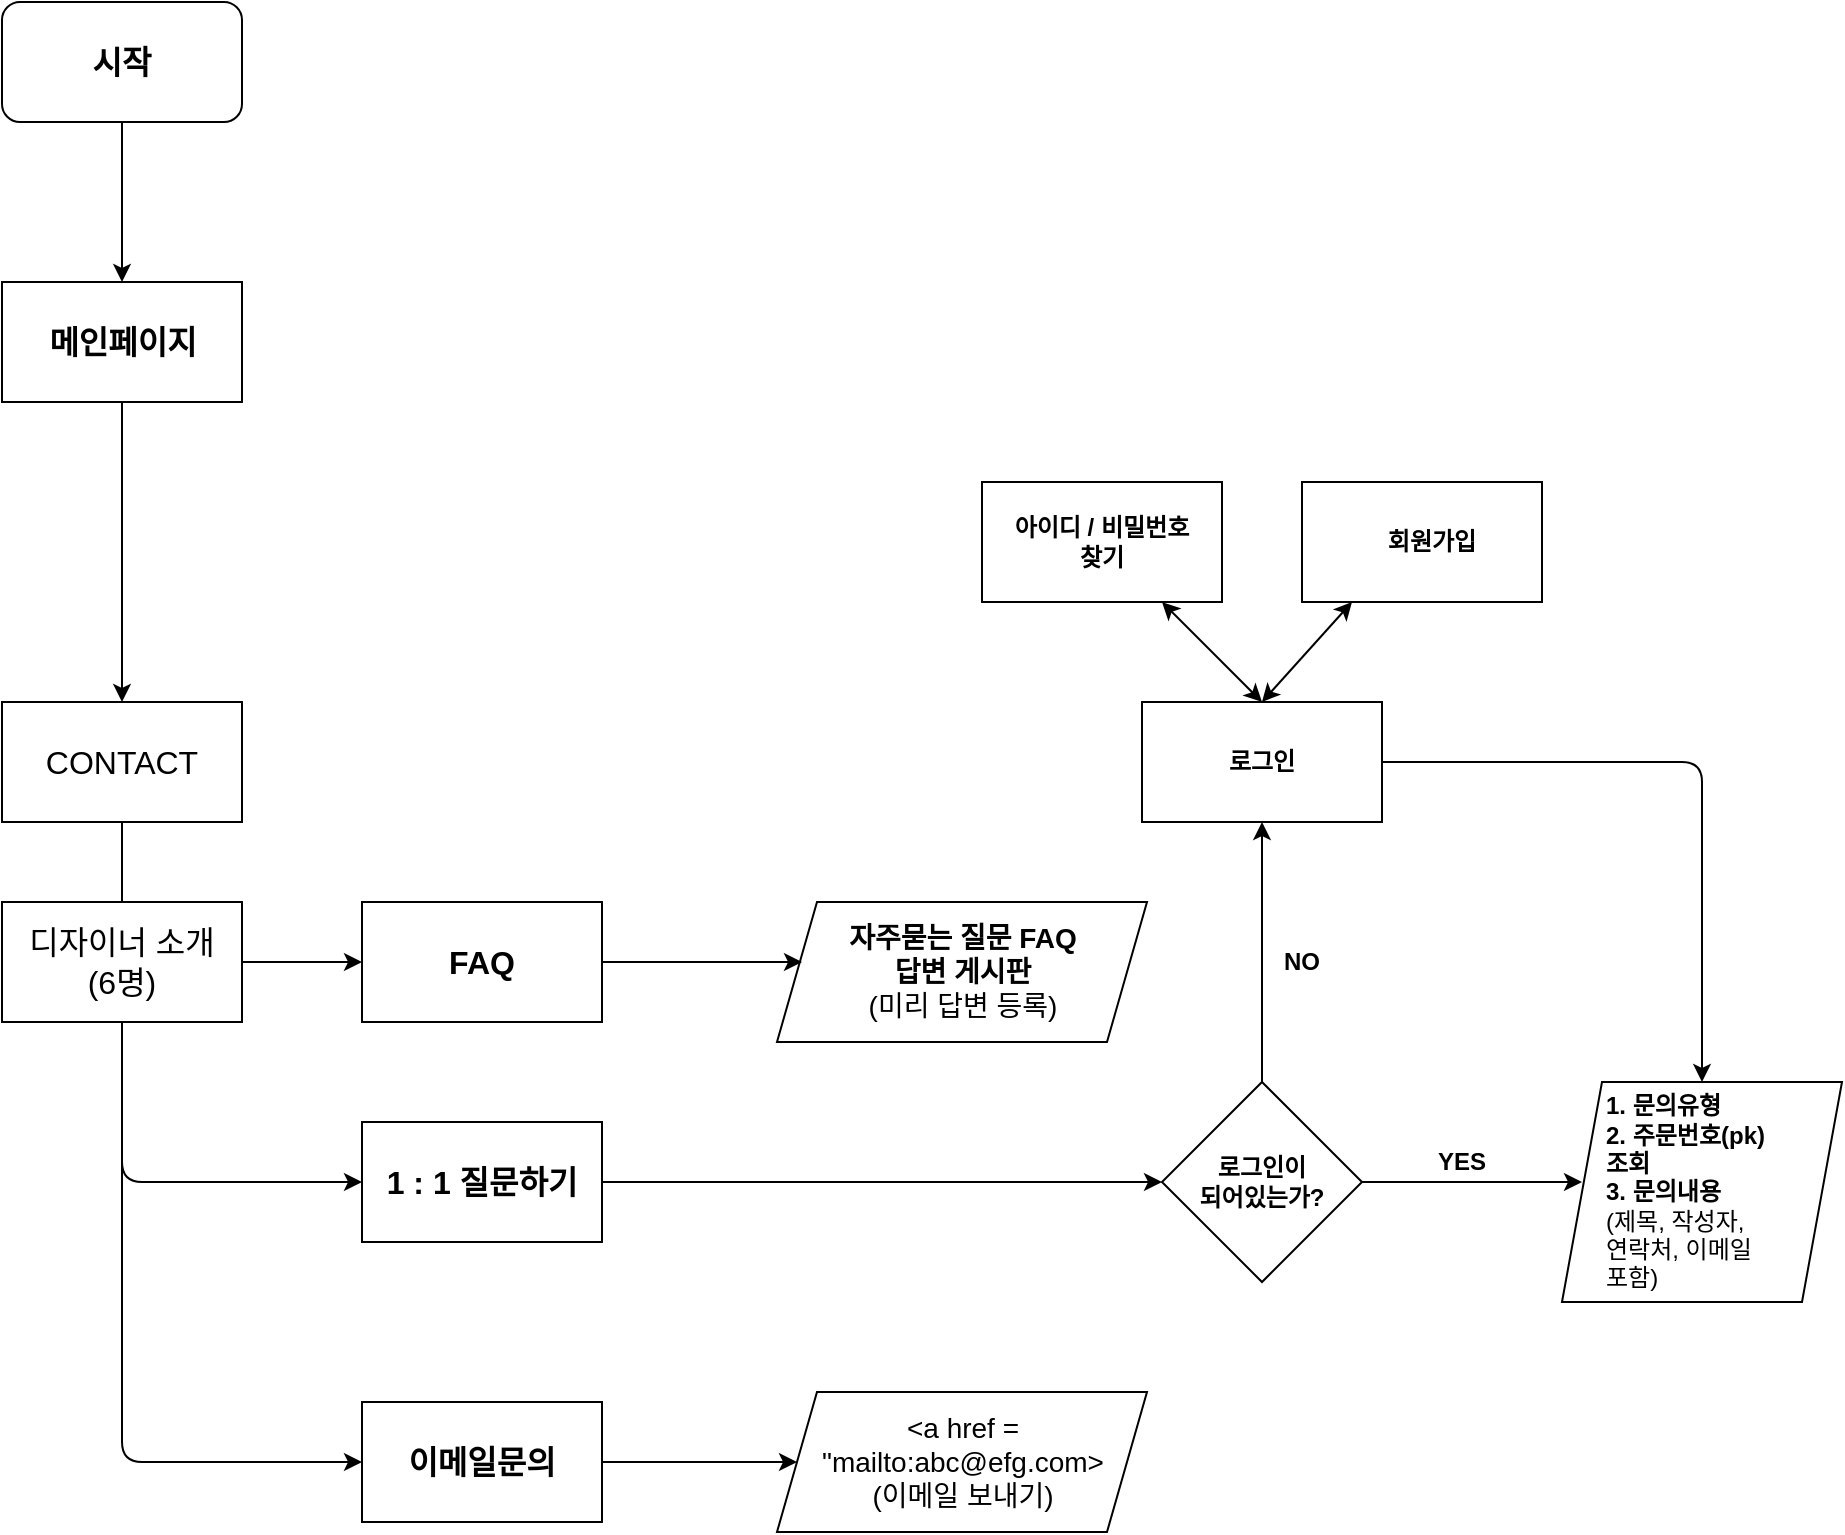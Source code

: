<mxfile version="14.5.3" type="github">
  <diagram id="hSOtluyLAWn6QM2hwQ1F" name="Page-1">
    <mxGraphModel dx="1303" dy="728" grid="1" gridSize="10" guides="1" tooltips="1" connect="1" arrows="1" fold="1" page="1" pageScale="1" pageWidth="827" pageHeight="1169" math="0" shadow="0">
      <root>
        <mxCell id="0" />
        <mxCell id="1" parent="0" />
        <mxCell id="pTDTpwlsSm2heNuWgYeD-30" value="" style="rounded=0;whiteSpace=wrap;html=1;" parent="1" vertex="1">
          <mxGeometry x="210" y="740" width="120" height="60" as="geometry" />
        </mxCell>
        <mxCell id="pTDTpwlsSm2heNuWgYeD-26" value="" style="rounded=0;whiteSpace=wrap;html=1;" parent="1" vertex="1">
          <mxGeometry x="210" y="490" width="120" height="60" as="geometry" />
        </mxCell>
        <mxCell id="pTDTpwlsSm2heNuWgYeD-1" value="" style="rounded=1;whiteSpace=wrap;html=1;" parent="1" vertex="1">
          <mxGeometry x="30" y="40" width="120" height="60" as="geometry" />
        </mxCell>
        <mxCell id="pTDTpwlsSm2heNuWgYeD-2" value="&lt;font style=&quot;font-size: 16px&quot;&gt;&lt;b&gt;시작&lt;/b&gt;&lt;/font&gt;" style="text;html=1;strokeColor=none;fillColor=none;align=center;verticalAlign=middle;whiteSpace=wrap;rounded=0;" parent="1" vertex="1">
          <mxGeometry x="70" y="60" width="40" height="20" as="geometry" />
        </mxCell>
        <mxCell id="pTDTpwlsSm2heNuWgYeD-3" value="" style="rounded=0;whiteSpace=wrap;html=1;" parent="1" vertex="1">
          <mxGeometry x="30" y="180" width="120" height="60" as="geometry" />
        </mxCell>
        <mxCell id="pTDTpwlsSm2heNuWgYeD-4" value="&lt;font style=&quot;font-size: 16px&quot;&gt;&lt;b&gt;메인페이지&lt;/b&gt;&lt;/font&gt;" style="text;html=1;strokeColor=none;fillColor=none;align=center;verticalAlign=middle;whiteSpace=wrap;rounded=0;" parent="1" vertex="1">
          <mxGeometry x="47.5" y="200" width="85" height="20" as="geometry" />
        </mxCell>
        <mxCell id="pTDTpwlsSm2heNuWgYeD-5" value="" style="endArrow=classic;html=1;exitX=0.5;exitY=1;exitDx=0;exitDy=0;entryX=0.5;entryY=0;entryDx=0;entryDy=0;" parent="1" source="pTDTpwlsSm2heNuWgYeD-1" target="pTDTpwlsSm2heNuWgYeD-3" edge="1">
          <mxGeometry width="50" height="50" relative="1" as="geometry">
            <mxPoint x="380" y="220" as="sourcePoint" />
            <mxPoint x="430" y="170" as="targetPoint" />
            <Array as="points">
              <mxPoint x="90" y="130" />
            </Array>
          </mxGeometry>
        </mxCell>
        <mxCell id="pTDTpwlsSm2heNuWgYeD-6" value="" style="rounded=0;whiteSpace=wrap;html=1;" parent="1" vertex="1">
          <mxGeometry x="30" y="390" width="120" height="60" as="geometry" />
        </mxCell>
        <mxCell id="pTDTpwlsSm2heNuWgYeD-7" value="" style="endArrow=classic;html=1;exitX=0.5;exitY=1;exitDx=0;exitDy=0;entryX=0.5;entryY=0;entryDx=0;entryDy=0;" parent="1" source="pTDTpwlsSm2heNuWgYeD-3" target="pTDTpwlsSm2heNuWgYeD-6" edge="1">
          <mxGeometry width="50" height="50" relative="1" as="geometry">
            <mxPoint x="270" y="380" as="sourcePoint" />
            <mxPoint x="320" y="330" as="targetPoint" />
          </mxGeometry>
        </mxCell>
        <mxCell id="pTDTpwlsSm2heNuWgYeD-8" value="&lt;font style=&quot;font-size: 16px&quot;&gt;CONTACT&lt;/font&gt;" style="text;html=1;strokeColor=none;fillColor=none;align=center;verticalAlign=middle;whiteSpace=wrap;rounded=0;" parent="1" vertex="1">
          <mxGeometry x="30" y="410" width="120" height="20" as="geometry" />
        </mxCell>
        <mxCell id="pTDTpwlsSm2heNuWgYeD-9" value="&lt;b&gt;&lt;font style=&quot;font-size: 16px&quot;&gt;FAQ&lt;/font&gt;&lt;br&gt;&lt;/b&gt;" style="text;html=1;strokeColor=none;fillColor=none;align=center;verticalAlign=middle;whiteSpace=wrap;rounded=0;" parent="1" vertex="1">
          <mxGeometry x="210" y="490" width="120" height="60" as="geometry" />
        </mxCell>
        <mxCell id="pTDTpwlsSm2heNuWgYeD-11" value="" style="rounded=0;whiteSpace=wrap;html=1;" parent="1" vertex="1">
          <mxGeometry x="600" y="390" width="120" height="60" as="geometry" />
        </mxCell>
        <mxCell id="pTDTpwlsSm2heNuWgYeD-12" value="&lt;b&gt;로그인&lt;/b&gt;" style="text;html=1;strokeColor=none;fillColor=none;align=center;verticalAlign=middle;whiteSpace=wrap;rounded=0;" parent="1" vertex="1">
          <mxGeometry x="640" y="410" width="40" height="20" as="geometry" />
        </mxCell>
        <mxCell id="pTDTpwlsSm2heNuWgYeD-17" value="" style="rhombus;whiteSpace=wrap;html=1;" parent="1" vertex="1">
          <mxGeometry x="610" y="580" width="100" height="100" as="geometry" />
        </mxCell>
        <mxCell id="pTDTpwlsSm2heNuWgYeD-18" value="&lt;b&gt;로그인이&lt;br&gt;되어있는가?&lt;/b&gt;" style="text;html=1;strokeColor=none;fillColor=none;align=center;verticalAlign=middle;whiteSpace=wrap;rounded=0;" parent="1" vertex="1">
          <mxGeometry x="625" y="605" width="70" height="50" as="geometry" />
        </mxCell>
        <mxCell id="pTDTpwlsSm2heNuWgYeD-20" value="" style="endArrow=classic;html=1;entryX=0.5;entryY=1;entryDx=0;entryDy=0;" parent="1" source="pTDTpwlsSm2heNuWgYeD-17" target="pTDTpwlsSm2heNuWgYeD-11" edge="1">
          <mxGeometry width="50" height="50" relative="1" as="geometry">
            <mxPoint x="710" y="600" as="sourcePoint" />
            <mxPoint x="760" y="550" as="targetPoint" />
          </mxGeometry>
        </mxCell>
        <mxCell id="pTDTpwlsSm2heNuWgYeD-21" value="&lt;b&gt;NO&lt;/b&gt;" style="text;html=1;strokeColor=none;fillColor=none;align=center;verticalAlign=middle;whiteSpace=wrap;rounded=0;" parent="1" vertex="1">
          <mxGeometry x="660" y="510" width="40" height="20" as="geometry" />
        </mxCell>
        <mxCell id="pTDTpwlsSm2heNuWgYeD-22" value="" style="endArrow=classic;html=1;exitX=1;exitY=0.5;exitDx=0;exitDy=0;" parent="1" source="pTDTpwlsSm2heNuWgYeD-17" edge="1">
          <mxGeometry width="50" height="50" relative="1" as="geometry">
            <mxPoint x="710" y="600" as="sourcePoint" />
            <mxPoint x="820" y="630" as="targetPoint" />
          </mxGeometry>
        </mxCell>
        <mxCell id="pTDTpwlsSm2heNuWgYeD-23" value="&lt;b&gt;YES&lt;/b&gt;" style="text;html=1;strokeColor=none;fillColor=none;align=center;verticalAlign=middle;whiteSpace=wrap;rounded=0;" parent="1" vertex="1">
          <mxGeometry x="740" y="610" width="40" height="20" as="geometry" />
        </mxCell>
        <mxCell id="pTDTpwlsSm2heNuWgYeD-27" value="" style="endArrow=classic;html=1;exitX=0.5;exitY=1;exitDx=0;exitDy=0;" parent="1" source="pTDTpwlsSm2heNuWgYeD-6" target="pTDTpwlsSm2heNuWgYeD-9" edge="1">
          <mxGeometry width="50" height="50" relative="1" as="geometry">
            <mxPoint x="370" y="510" as="sourcePoint" />
            <mxPoint x="420" y="460" as="targetPoint" />
            <Array as="points">
              <mxPoint x="90" y="520" />
            </Array>
          </mxGeometry>
        </mxCell>
        <mxCell id="pTDTpwlsSm2heNuWgYeD-28" value="&lt;b&gt;&lt;span style=&quot;font-size: 16px&quot;&gt;이메일문의&lt;/span&gt;&lt;br&gt;&lt;/b&gt;" style="text;html=1;strokeColor=none;fillColor=none;align=center;verticalAlign=middle;whiteSpace=wrap;rounded=0;" parent="1" vertex="1">
          <mxGeometry x="210" y="750" width="120" height="40" as="geometry" />
        </mxCell>
        <mxCell id="pTDTpwlsSm2heNuWgYeD-31" value="" style="rounded=0;whiteSpace=wrap;html=1;" parent="1" vertex="1">
          <mxGeometry x="210" y="600" width="120" height="60" as="geometry" />
        </mxCell>
        <mxCell id="pTDTpwlsSm2heNuWgYeD-32" value="&lt;b&gt;&lt;span style=&quot;font-size: 16px&quot;&gt;1 : 1 질문하기&lt;/span&gt;&lt;br&gt;&lt;/b&gt;" style="text;html=1;strokeColor=none;fillColor=none;align=center;verticalAlign=middle;whiteSpace=wrap;rounded=0;" parent="1" vertex="1">
          <mxGeometry x="210" y="610" width="120" height="40" as="geometry" />
        </mxCell>
        <mxCell id="pTDTpwlsSm2heNuWgYeD-33" value="" style="endArrow=classic;html=1;entryX=0;entryY=0.5;entryDx=0;entryDy=0;" parent="1" target="pTDTpwlsSm2heNuWgYeD-32" edge="1">
          <mxGeometry width="50" height="50" relative="1" as="geometry">
            <mxPoint x="90" y="450" as="sourcePoint" />
            <mxPoint x="210" y="640" as="targetPoint" />
            <Array as="points">
              <mxPoint x="90" y="630" />
            </Array>
          </mxGeometry>
        </mxCell>
        <mxCell id="pTDTpwlsSm2heNuWgYeD-34" value="" style="endArrow=classic;html=1;exitX=0.5;exitY=1;exitDx=0;exitDy=0;entryX=0;entryY=0.5;entryDx=0;entryDy=0;" parent="1" source="pTDTpwlsSm2heNuWgYeD-6" target="pTDTpwlsSm2heNuWgYeD-28" edge="1">
          <mxGeometry width="50" height="50" relative="1" as="geometry">
            <mxPoint x="370" y="580" as="sourcePoint" />
            <mxPoint x="420" y="530" as="targetPoint" />
            <Array as="points">
              <mxPoint x="90" y="770" />
            </Array>
          </mxGeometry>
        </mxCell>
        <mxCell id="pTDTpwlsSm2heNuWgYeD-35" value="" style="endArrow=classic;html=1;exitX=1;exitY=0.5;exitDx=0;exitDy=0;entryX=0;entryY=0.5;entryDx=0;entryDy=0;" parent="1" source="pTDTpwlsSm2heNuWgYeD-32" target="pTDTpwlsSm2heNuWgYeD-17" edge="1">
          <mxGeometry width="50" height="50" relative="1" as="geometry">
            <mxPoint x="370" y="650" as="sourcePoint" />
            <mxPoint x="420" y="600" as="targetPoint" />
          </mxGeometry>
        </mxCell>
        <mxCell id="pTDTpwlsSm2heNuWgYeD-36" value="" style="shape=parallelogram;perimeter=parallelogramPerimeter;whiteSpace=wrap;html=1;fixedSize=1;" parent="1" vertex="1">
          <mxGeometry x="810" y="580" width="140" height="110" as="geometry" />
        </mxCell>
        <mxCell id="pTDTpwlsSm2heNuWgYeD-37" value="&lt;b&gt;1. 문의유형&lt;/b&gt;&lt;br&gt;&lt;b&gt;2. 주문번호(pk) &lt;br&gt;조회&lt;br&gt;3. 문의내용&lt;/b&gt;&lt;br&gt;(제목, 작성자,&amp;nbsp; &lt;br&gt;연락처, 이메일&lt;br&gt;포함)" style="text;html=1;strokeColor=none;fillColor=none;align=left;verticalAlign=middle;whiteSpace=wrap;rounded=0;" parent="1" vertex="1">
          <mxGeometry x="830" y="585" width="100" height="100" as="geometry" />
        </mxCell>
        <mxCell id="pTDTpwlsSm2heNuWgYeD-38" value="&lt;font style=&quot;font-size: 14px&quot;&gt;&amp;lt;a href =&lt;br&gt;&quot;mailto:abc@efg.com&amp;gt;&lt;br&gt;(이메일 보내기)&lt;br&gt;&lt;/font&gt;" style="shape=parallelogram;perimeter=parallelogramPerimeter;whiteSpace=wrap;html=1;fixedSize=1;" parent="1" vertex="1">
          <mxGeometry x="417.5" y="735" width="185" height="70" as="geometry" />
        </mxCell>
        <mxCell id="pTDTpwlsSm2heNuWgYeD-39" value="" style="endArrow=classic;html=1;exitX=1;exitY=0.5;exitDx=0;exitDy=0;entryX=0;entryY=0.5;entryDx=0;entryDy=0;" parent="1" source="pTDTpwlsSm2heNuWgYeD-28" target="pTDTpwlsSm2heNuWgYeD-38" edge="1">
          <mxGeometry width="50" height="50" relative="1" as="geometry">
            <mxPoint x="290" y="720" as="sourcePoint" />
            <mxPoint x="340" y="670" as="targetPoint" />
          </mxGeometry>
        </mxCell>
        <mxCell id="pTDTpwlsSm2heNuWgYeD-44" value="&lt;font style=&quot;font-size: 14px&quot;&gt;&lt;b&gt;자주묻는 질문 FAQ&lt;br&gt;답변 게시판&lt;/b&gt;&lt;br&gt;(미리 답변 등록)&lt;br&gt;&lt;/font&gt;" style="shape=parallelogram;perimeter=parallelogramPerimeter;whiteSpace=wrap;html=1;fixedSize=1;" parent="1" vertex="1">
          <mxGeometry x="417.5" y="490" width="185" height="70" as="geometry" />
        </mxCell>
        <mxCell id="pTDTpwlsSm2heNuWgYeD-46" value="" style="rounded=0;whiteSpace=wrap;html=1;" parent="1" vertex="1">
          <mxGeometry x="30" y="490" width="120" height="60" as="geometry" />
        </mxCell>
        <mxCell id="pTDTpwlsSm2heNuWgYeD-47" value="&lt;span style=&quot;font-size: 16px&quot;&gt;디자이너 소개&lt;br&gt;(6명)&lt;br&gt;&lt;/span&gt;" style="text;html=1;strokeColor=none;fillColor=none;align=center;verticalAlign=middle;whiteSpace=wrap;rounded=0;" parent="1" vertex="1">
          <mxGeometry x="30" y="510" width="120" height="20" as="geometry" />
        </mxCell>
        <mxCell id="pTDTpwlsSm2heNuWgYeD-48" value="" style="endArrow=classic;html=1;exitX=1;exitY=0.5;exitDx=0;exitDy=0;" parent="1" source="pTDTpwlsSm2heNuWgYeD-9" edge="1">
          <mxGeometry width="50" height="50" relative="1" as="geometry">
            <mxPoint x="500" y="590" as="sourcePoint" />
            <mxPoint x="430" y="520" as="targetPoint" />
          </mxGeometry>
        </mxCell>
        <mxCell id="pTDTpwlsSm2heNuWgYeD-49" value="" style="endArrow=classic;html=1;entryX=0.5;entryY=0;entryDx=0;entryDy=0;" parent="1" target="pTDTpwlsSm2heNuWgYeD-36" edge="1">
          <mxGeometry width="50" height="50" relative="1" as="geometry">
            <mxPoint x="720" y="420" as="sourcePoint" />
            <mxPoint x="880" y="570" as="targetPoint" />
            <Array as="points">
              <mxPoint x="880" y="420" />
            </Array>
          </mxGeometry>
        </mxCell>
        <mxCell id="pTDTpwlsSm2heNuWgYeD-50" value="" style="endArrow=classic;startArrow=classic;html=1;exitX=0.5;exitY=0;exitDx=0;exitDy=0;" parent="1" source="pTDTpwlsSm2heNuWgYeD-11" edge="1">
          <mxGeometry width="50" height="50" relative="1" as="geometry">
            <mxPoint x="655" y="390" as="sourcePoint" />
            <mxPoint x="705" y="340" as="targetPoint" />
          </mxGeometry>
        </mxCell>
        <mxCell id="pTDTpwlsSm2heNuWgYeD-51" value="" style="endArrow=classic;startArrow=classic;html=1;exitX=0.5;exitY=0;exitDx=0;exitDy=0;" parent="1" source="pTDTpwlsSm2heNuWgYeD-11" edge="1">
          <mxGeometry width="50" height="50" relative="1" as="geometry">
            <mxPoint x="630" y="390" as="sourcePoint" />
            <mxPoint x="610" y="340" as="targetPoint" />
          </mxGeometry>
        </mxCell>
        <mxCell id="pTDTpwlsSm2heNuWgYeD-52" value="&lt;b&gt;로그인&lt;/b&gt;" style="text;html=1;strokeColor=none;fillColor=none;align=center;verticalAlign=middle;whiteSpace=wrap;rounded=0;" parent="1" vertex="1">
          <mxGeometry x="560" y="300" width="40" height="20" as="geometry" />
        </mxCell>
        <mxCell id="pTDTpwlsSm2heNuWgYeD-53" value="" style="rounded=0;whiteSpace=wrap;html=1;" parent="1" vertex="1">
          <mxGeometry x="520" y="280" width="120" height="60" as="geometry" />
        </mxCell>
        <mxCell id="pTDTpwlsSm2heNuWgYeD-54" value="&lt;b&gt;로그인&lt;/b&gt;" style="text;html=1;strokeColor=none;fillColor=none;align=center;verticalAlign=middle;whiteSpace=wrap;rounded=0;" parent="1" vertex="1">
          <mxGeometry x="720" y="300" width="40" height="20" as="geometry" />
        </mxCell>
        <mxCell id="pTDTpwlsSm2heNuWgYeD-55" value="" style="rounded=0;whiteSpace=wrap;html=1;" parent="1" vertex="1">
          <mxGeometry x="680" y="280" width="120" height="60" as="geometry" />
        </mxCell>
        <mxCell id="pTDTpwlsSm2heNuWgYeD-56" value="&lt;b&gt;아이디 / 비밀번호&lt;br&gt;찾기&lt;br&gt;&lt;/b&gt;" style="text;html=1;strokeColor=none;fillColor=none;align=center;verticalAlign=middle;whiteSpace=wrap;rounded=0;" parent="1" vertex="1">
          <mxGeometry x="520" y="300" width="120" height="20" as="geometry" />
        </mxCell>
        <mxCell id="pTDTpwlsSm2heNuWgYeD-57" value="&lt;b&gt;회원가입&lt;/b&gt;" style="text;html=1;strokeColor=none;fillColor=none;align=center;verticalAlign=middle;whiteSpace=wrap;rounded=0;" parent="1" vertex="1">
          <mxGeometry x="720" y="300" width="50" height="20" as="geometry" />
        </mxCell>
      </root>
    </mxGraphModel>
  </diagram>
</mxfile>
